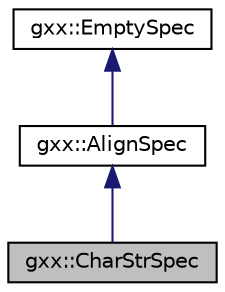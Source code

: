 digraph "gxx::CharStrSpec"
{
  edge [fontname="Helvetica",fontsize="10",labelfontname="Helvetica",labelfontsize="10"];
  node [fontname="Helvetica",fontsize="10",shape=record];
  Node1 [label="gxx::CharStrSpec",height=0.2,width=0.4,color="black", fillcolor="grey75", style="filled", fontcolor="black"];
  Node2 -> Node1 [dir="back",color="midnightblue",fontsize="10",style="solid",fontname="Helvetica"];
  Node2 [label="gxx::AlignSpec",height=0.2,width=0.4,color="black", fillcolor="white", style="filled",URL="$classgxx_1_1AlignSpec.html"];
  Node3 -> Node2 [dir="back",color="midnightblue",fontsize="10",style="solid",fontname="Helvetica"];
  Node3 [label="gxx::EmptySpec",height=0.2,width=0.4,color="black", fillcolor="white", style="filled",URL="$classgxx_1_1EmptySpec.html"];
}
